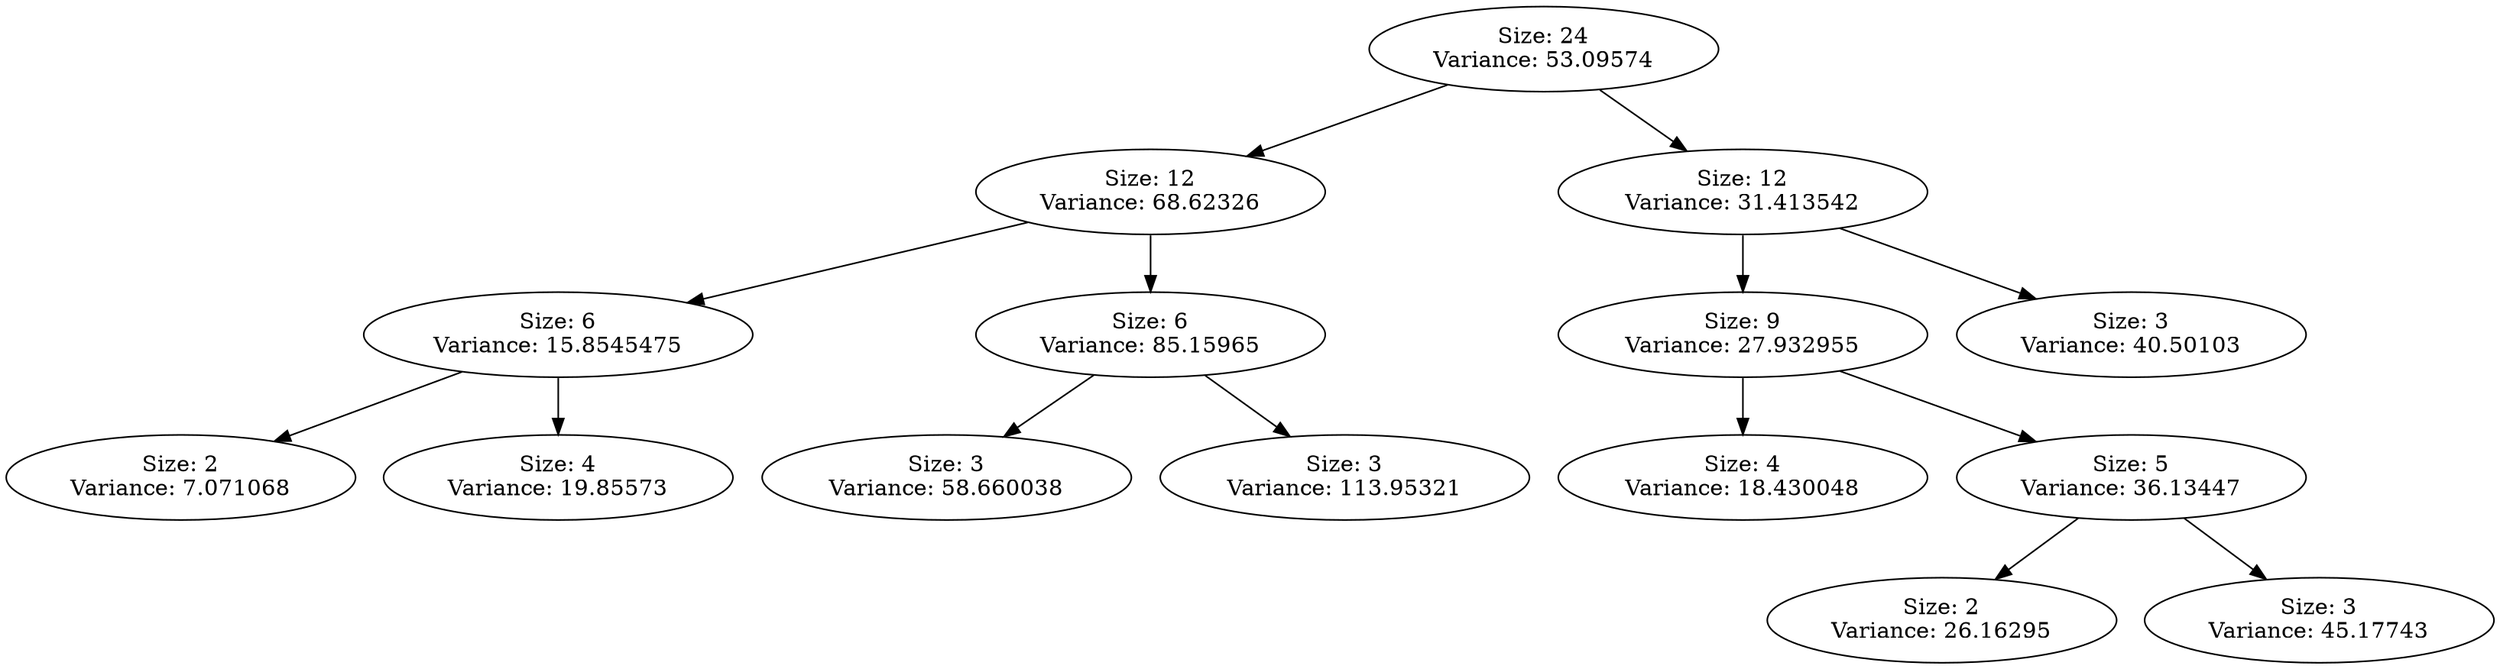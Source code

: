 DIGRAPH G {
"Size: 24\nVariance: 53.09574" -> "Size: 12\nVariance: 68.62326" L=0;
"Size: 24\nVariance: 53.09574" -> "Size: 12\nVariance: 31.413542" L=0;
"Size: 12\nVariance: 68.62326" -> "Size: 6\nVariance: 15.8545475" L=1;
"Size: 12\nVariance: 68.62326" -> "Size: 6\nVariance: 85.15965" L=1;
"Size: 6\nVariance: 15.8545475" -> "Size: 2\nVariance: 7.071068" L=2;
"Size: 6\nVariance: 15.8545475" -> "Size: 4\nVariance: 19.85573" L=2;
"Size: 6\nVariance: 85.15965" -> "Size: 3\nVariance: 58.660038" L=2;
"Size: 6\nVariance: 85.15965" -> "Size: 3\nVariance: 113.95321" L=2;
"Size: 12\nVariance: 31.413542" -> "Size: 9\nVariance: 27.932955" L=1;
"Size: 12\nVariance: 31.413542" -> "Size: 3\nVariance: 40.50103" L=1;
"Size: 9\nVariance: 27.932955" -> "Size: 4\nVariance: 18.430048" L=2;
"Size: 9\nVariance: 27.932955" -> "Size: 5\nVariance: 36.13447" L=2;
"Size: 5\nVariance: 36.13447" -> "Size: 2\nVariance: 26.16295" L=3;
"Size: 5\nVariance: 36.13447" -> "Size: 3\nVariance: 45.17743" L=3;
}
